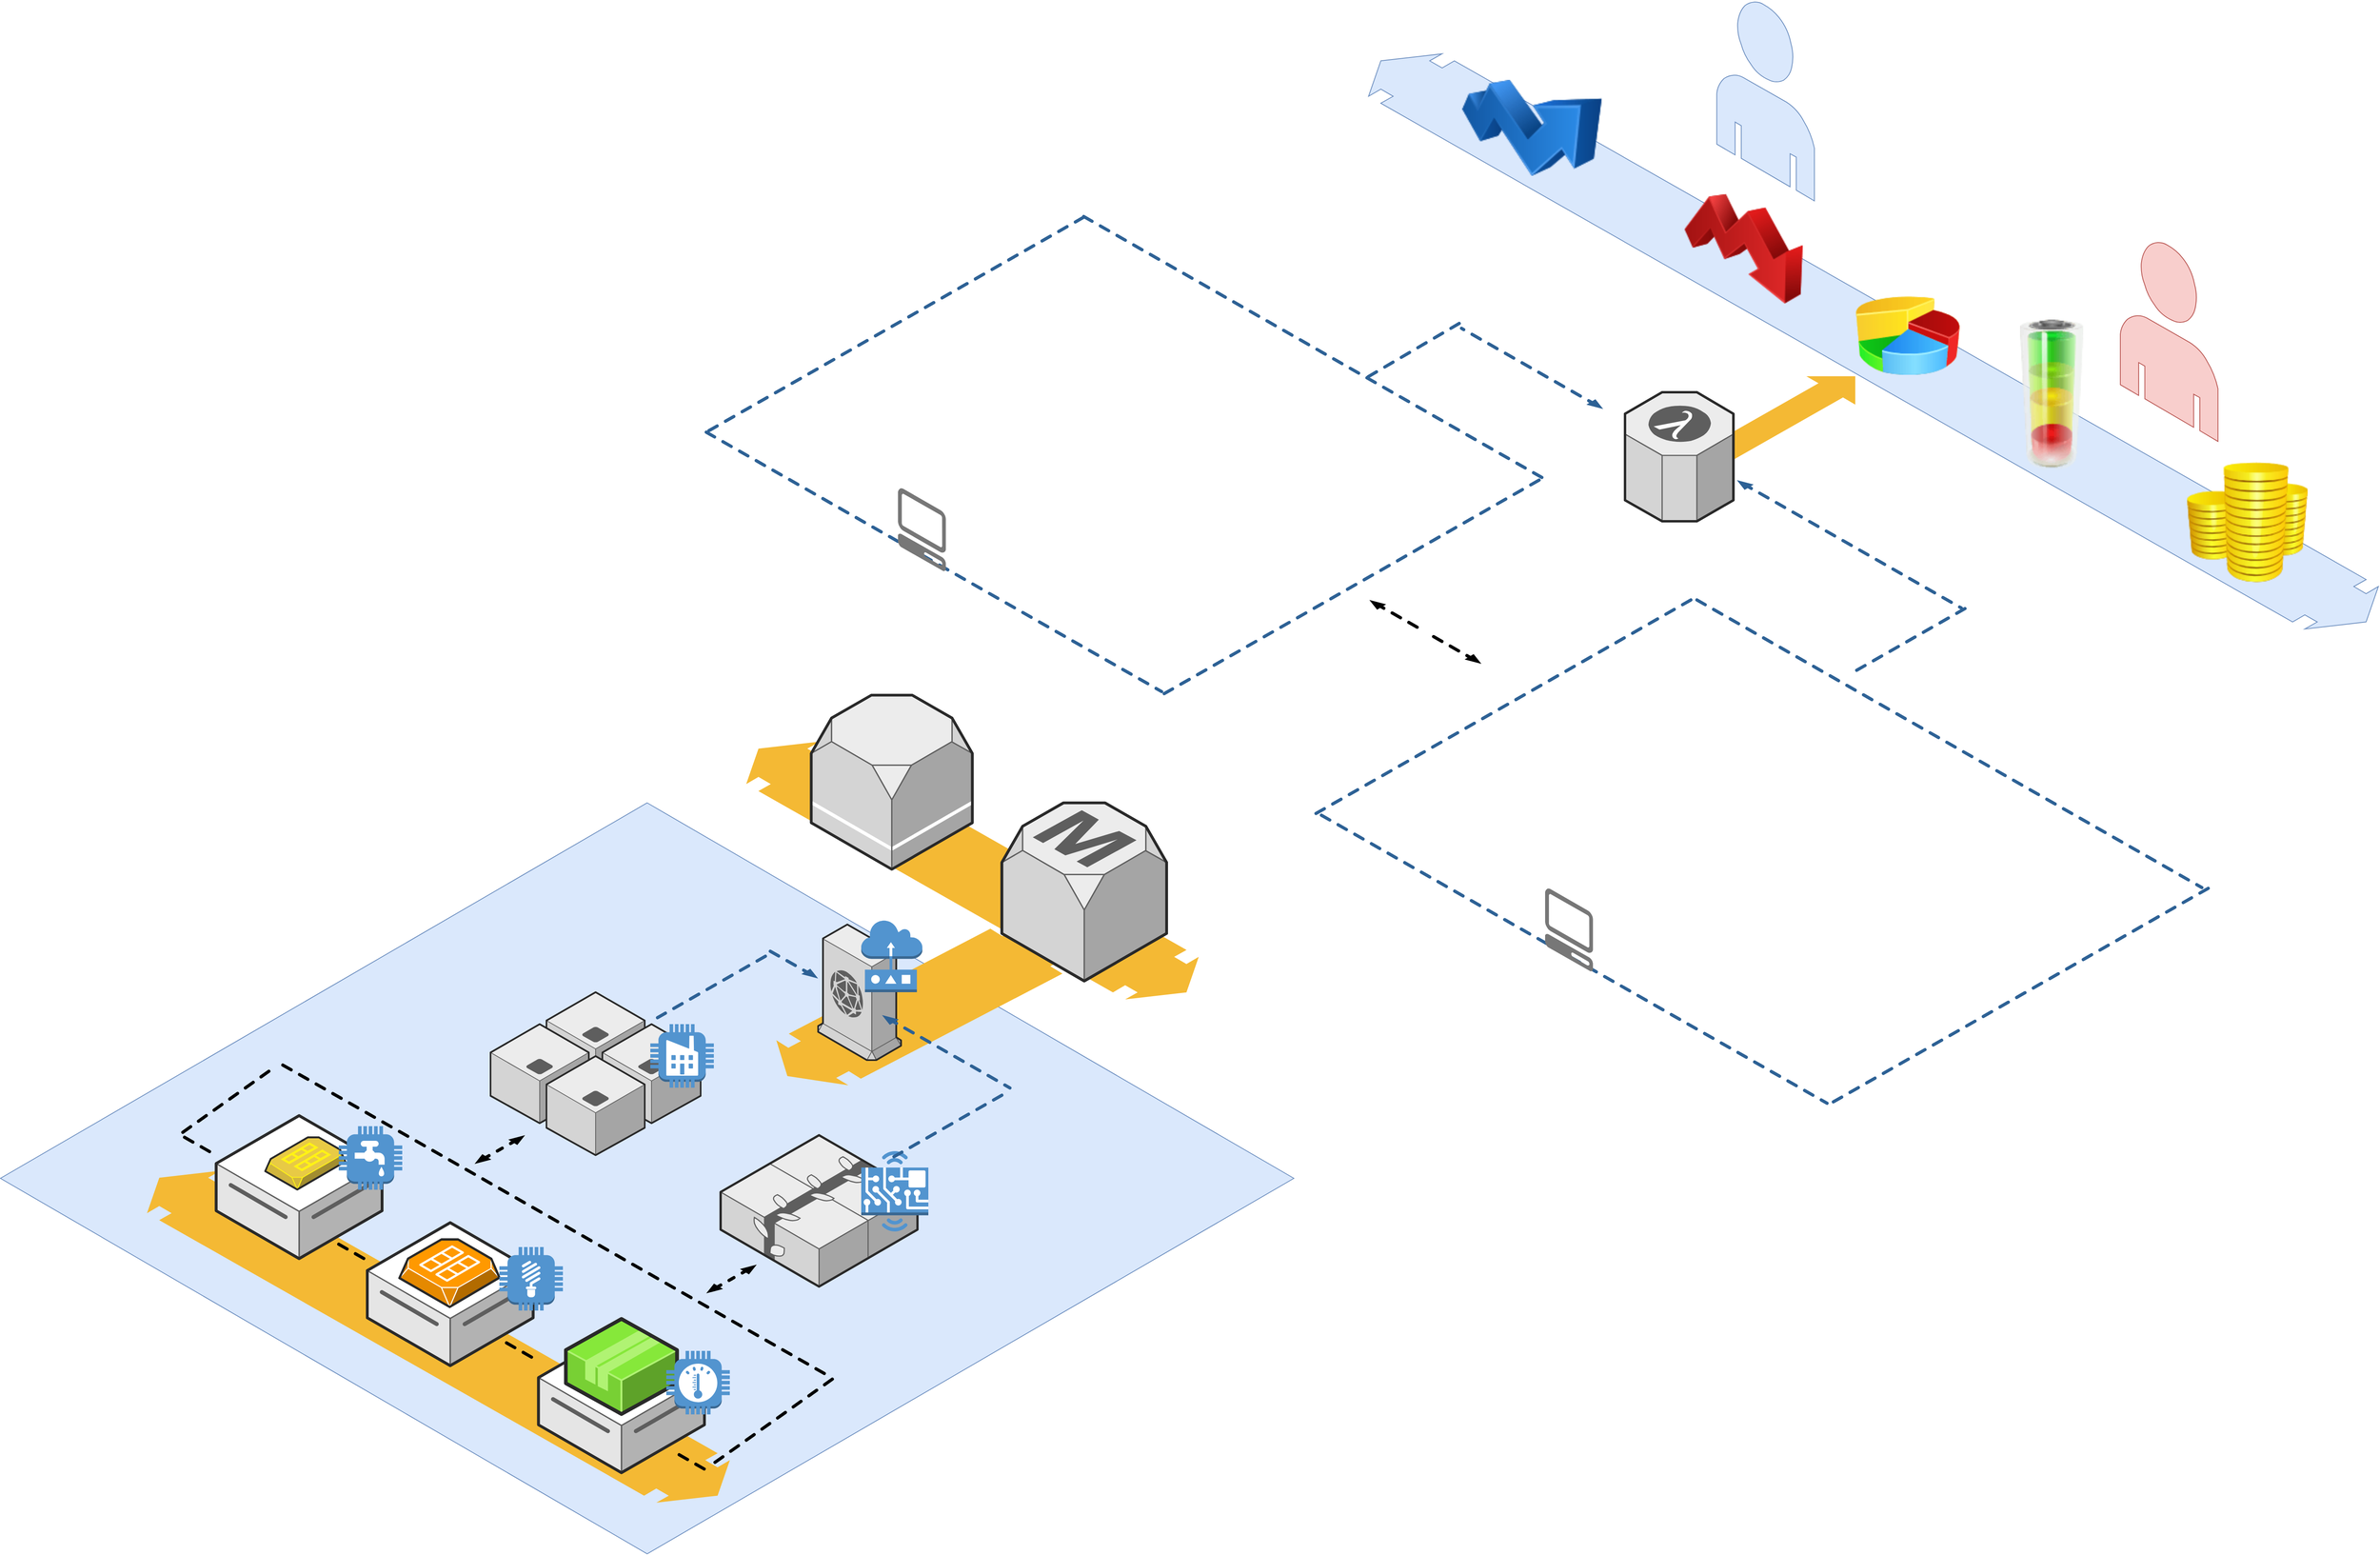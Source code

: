 <mxfile version="17.4.6" type="github">
  <diagram name="Page-1" id="aaaa8250-4180-3840-79b5-4cada1eebb92">
    <mxGraphModel dx="4886" dy="3048" grid="1" gridSize="10" guides="1" tooltips="1" connect="1" arrows="1" fold="1" page="1" pageScale="1" pageWidth="850" pageHeight="1100" background="none" math="0" shadow="0">
      <root>
        <mxCell id="0" />
        <mxCell id="1" parent="0" />
        <mxCell id="wbPkBzlgyK-gbSIn6uKV-24" value="" style="verticalLabelPosition=bottom;html=1;verticalAlign=top;strokeWidth=1;align=center;outlineConnect=0;dashed=0;outlineConnect=0;shape=mxgraph.aws3d.spot2;fillColor=#dae8fc;strokeColor=#6c8ebf;aspect=fixed;shadow=0;sketch=0;" vertex="1" parent="1">
          <mxGeometry x="-673.41" y="1114" width="1618.91" height="940" as="geometry" />
        </mxCell>
        <mxCell id="wbPkBzlgyK-gbSIn6uKV-121" value="" style="verticalLabelPosition=bottom;html=1;verticalAlign=top;strokeWidth=1;align=center;outlineConnect=0;dashed=0;outlineConnect=0;shape=mxgraph.aws3d.flatDoubleEdge2;strokeColor=none;fillColor=#F4B934;aspect=fixed;shadow=0;sketch=0;fontSize=38;" vertex="1" parent="1">
          <mxGeometry x="-490" y="1574.42" width="729.58" height="415.58" as="geometry" />
        </mxCell>
        <mxCell id="wbPkBzlgyK-gbSIn6uKV-47" value="" style="group" vertex="1" connectable="0" parent="1">
          <mxGeometry x="-60" y="1351" width="335.03" height="224" as="geometry" />
        </mxCell>
        <mxCell id="wbPkBzlgyK-gbSIn6uKV-43" value="" style="verticalLabelPosition=bottom;html=1;verticalAlign=top;strokeWidth=1;align=center;outlineConnect=0;dashed=0;outlineConnect=0;shape=mxgraph.aws3d.application_server;fillColor=#ECECEC;strokeColor=#5E5E5E;aspect=fixed;shadow=0;sketch=0;" vertex="1" parent="wbPkBzlgyK-gbSIn6uKV-47">
          <mxGeometry x="70" width="123" height="124" as="geometry" />
        </mxCell>
        <mxCell id="wbPkBzlgyK-gbSIn6uKV-44" value="" style="verticalLabelPosition=bottom;html=1;verticalAlign=top;strokeWidth=1;align=center;outlineConnect=0;dashed=0;outlineConnect=0;shape=mxgraph.aws3d.application_server;fillColor=#ECECEC;strokeColor=#5E5E5E;aspect=fixed;shadow=0;sketch=0;" vertex="1" parent="wbPkBzlgyK-gbSIn6uKV-47">
          <mxGeometry y="40" width="123" height="124" as="geometry" />
        </mxCell>
        <mxCell id="wbPkBzlgyK-gbSIn6uKV-45" value="" style="verticalLabelPosition=bottom;html=1;verticalAlign=top;strokeWidth=1;align=center;outlineConnect=0;dashed=0;outlineConnect=0;shape=mxgraph.aws3d.application_server;fillColor=#ECECEC;strokeColor=#5E5E5E;aspect=fixed;shadow=0;sketch=0;" vertex="1" parent="wbPkBzlgyK-gbSIn6uKV-47">
          <mxGeometry x="140" y="40" width="123" height="124" as="geometry" />
        </mxCell>
        <mxCell id="wbPkBzlgyK-gbSIn6uKV-46" value="" style="verticalLabelPosition=bottom;html=1;verticalAlign=top;strokeWidth=1;align=center;outlineConnect=0;dashed=0;outlineConnect=0;shape=mxgraph.aws3d.application_server;fillColor=#ECECEC;strokeColor=#5E5E5E;aspect=fixed;shadow=0;sketch=0;" vertex="1" parent="wbPkBzlgyK-gbSIn6uKV-47">
          <mxGeometry x="70" y="80" width="123" height="124" as="geometry" />
        </mxCell>
        <mxCell id="wbPkBzlgyK-gbSIn6uKV-63" value="" style="outlineConnect=0;dashed=0;verticalLabelPosition=bottom;verticalAlign=top;align=center;html=1;shape=mxgraph.aws3.factory;fillColor=#5294CF;gradientColor=none;shadow=0;sketch=0;" vertex="1" parent="wbPkBzlgyK-gbSIn6uKV-47">
          <mxGeometry x="200" y="40" width="79.5" height="79.5" as="geometry" />
        </mxCell>
        <mxCell id="wbPkBzlgyK-gbSIn6uKV-55" value="" style="verticalLabelPosition=bottom;html=1;verticalAlign=top;strokeWidth=1;align=center;outlineConnect=0;dashed=0;outlineConnect=0;shape=mxgraph.aws3d.dataServer;strokeColor=#5E5E5E;aspect=fixed;shadow=0;sketch=0;" vertex="1" parent="1">
          <mxGeometry x="-403.45" y="1505.5" width="207.71" height="179" as="geometry" />
        </mxCell>
        <mxCell id="wbPkBzlgyK-gbSIn6uKV-57" value="" style="verticalLabelPosition=bottom;html=1;verticalAlign=top;strokeWidth=1;align=center;outlineConnect=0;dashed=0;outlineConnect=0;shape=mxgraph.aws3d.ami;aspect=fixed;fillColor=#E8CA45;strokeColor=#FFF215;shadow=0;sketch=0;" vertex="1" parent="1">
          <mxGeometry x="-342" y="1532.65" width="100.21" height="65.35" as="geometry" />
        </mxCell>
        <mxCell id="wbPkBzlgyK-gbSIn6uKV-61" value="" style="group" vertex="1" connectable="0" parent="1">
          <mxGeometry x="-214.32" y="1639.5" width="244.88" height="179" as="geometry" />
        </mxCell>
        <mxCell id="wbPkBzlgyK-gbSIn6uKV-58" value="" style="verticalLabelPosition=bottom;html=1;verticalAlign=top;strokeWidth=1;align=center;outlineConnect=0;dashed=0;outlineConnect=0;shape=mxgraph.aws3d.dataServer;strokeColor=#5E5E5E;aspect=fixed;shadow=0;sketch=0;" vertex="1" parent="wbPkBzlgyK-gbSIn6uKV-61">
          <mxGeometry width="207.71" height="179" as="geometry" />
        </mxCell>
        <mxCell id="wbPkBzlgyK-gbSIn6uKV-60" value="" style="verticalLabelPosition=bottom;html=1;verticalAlign=top;strokeWidth=1;align=center;outlineConnect=0;dashed=0;outlineConnect=0;shape=mxgraph.aws3d.ami2;aspect=fixed;fillColor=#FF9900;strokeColor=#ffffff;shadow=0;sketch=0;" vertex="1" parent="wbPkBzlgyK-gbSIn6uKV-61">
          <mxGeometry x="40.32" y="21" width="125.06" height="84.5" as="geometry" />
        </mxCell>
        <mxCell id="wbPkBzlgyK-gbSIn6uKV-41" value="" style="outlineConnect=0;dashed=0;verticalLabelPosition=bottom;verticalAlign=top;align=center;html=1;shape=mxgraph.aws3.lightbulb;fillColor=#5294CF;gradientColor=none;shadow=0;sketch=0;" vertex="1" parent="wbPkBzlgyK-gbSIn6uKV-61">
          <mxGeometry x="165.38" y="30.5" width="79.5" height="79.5" as="geometry" />
        </mxCell>
        <mxCell id="wbPkBzlgyK-gbSIn6uKV-40" value="" style="outlineConnect=0;dashed=0;verticalLabelPosition=bottom;verticalAlign=top;align=center;html=1;shape=mxgraph.aws3.utility;fillColor=#5294CF;gradientColor=none;shadow=0;sketch=0;" vertex="1" parent="1">
          <mxGeometry x="-250" y="1518.75" width="79.5" height="79.5" as="geometry" />
        </mxCell>
        <mxCell id="wbPkBzlgyK-gbSIn6uKV-62" value="" style="group" vertex="1" connectable="0" parent="1">
          <mxGeometry y="1760" width="374.14" height="273.56" as="geometry" />
        </mxCell>
        <mxCell id="wbPkBzlgyK-gbSIn6uKV-54" value="" style="verticalLabelPosition=bottom;html=1;verticalAlign=top;strokeWidth=1;align=center;outlineConnect=0;dashed=0;outlineConnect=0;shape=mxgraph.aws3d.dataServer;strokeColor=#5E5E5E;aspect=fixed;shadow=0;sketch=0;" vertex="1" parent="wbPkBzlgyK-gbSIn6uKV-62">
          <mxGeometry y="13.5" width="207.71" height="179" as="geometry" />
        </mxCell>
        <mxCell id="wbPkBzlgyK-gbSIn6uKV-29" value="" style="verticalLabelPosition=bottom;html=1;verticalAlign=top;strokeWidth=1;align=center;outlineConnect=0;dashed=0;outlineConnect=0;shape=mxgraph.aws3d.application2;fillColor=#86E83A;strokeColor=#B0F373;aspect=fixed;shadow=0;sketch=0;" vertex="1" parent="wbPkBzlgyK-gbSIn6uKV-62">
          <mxGeometry x="34.26" width="139.2" height="119" as="geometry" />
        </mxCell>
        <mxCell id="wbPkBzlgyK-gbSIn6uKV-42" value="" style="outlineConnect=0;dashed=0;verticalLabelPosition=bottom;verticalAlign=top;align=center;html=1;shape=mxgraph.aws3.thermostat;fillColor=#5294CF;gradientColor=none;shadow=0;sketch=0;" vertex="1" parent="wbPkBzlgyK-gbSIn6uKV-62">
          <mxGeometry x="160" y="40" width="79.5" height="79.5" as="geometry" />
        </mxCell>
        <mxCell id="wbPkBzlgyK-gbSIn6uKV-125" value="" style="verticalLabelPosition=bottom;html=1;verticalAlign=top;strokeWidth=1;align=center;outlineConnect=0;dashed=0;outlineConnect=0;shape=mxgraph.aws3d.dashedArrowlessEdge2;strokeColor=#000000;aspect=fixed;shadow=0;sketch=0;fontSize=38;" vertex="1" parent="wbPkBzlgyK-gbSIn6uKV-62">
          <mxGeometry x="176.11" y="170" width="31.6" height="18" as="geometry" />
        </mxCell>
        <mxCell id="wbPkBzlgyK-gbSIn6uKV-127" value="" style="verticalLabelPosition=bottom;html=1;verticalAlign=top;strokeWidth=1;align=center;outlineConnect=0;dashed=0;outlineConnect=0;shape=mxgraph.aws3d.dashedArrowlessEdge2;strokeColor=#000000;aspect=fixed;shadow=0;sketch=0;fontSize=38;rotation=-65;" vertex="1" parent="wbPkBzlgyK-gbSIn6uKV-62">
          <mxGeometry x="216.14" y="81.94" width="158" height="90" as="geometry" />
        </mxCell>
        <mxCell id="wbPkBzlgyK-gbSIn6uKV-76" value="" style="group" vertex="1" connectable="0" parent="1">
          <mxGeometry x="228" y="1530" width="420" height="207.5" as="geometry" />
        </mxCell>
        <mxCell id="1a8abee3a6cfdf20-19" value="" style="verticalLabelPosition=bottom;html=1;verticalAlign=top;strokeWidth=1;dashed=0;shape=mxgraph.aws3d.elasticBeanstalk;fillColor=#ECECEC;strokeColor=#5E5E5E;aspect=fixed;rounded=1;shadow=0;comic=0;fontSize=12" parent="wbPkBzlgyK-gbSIn6uKV-76" vertex="1">
          <mxGeometry width="246.35" height="189.5" as="geometry" />
        </mxCell>
        <mxCell id="wbPkBzlgyK-gbSIn6uKV-72" value="" style="outlineConnect=0;dashed=0;verticalLabelPosition=bottom;verticalAlign=top;align=center;html=1;shape=mxgraph.aws3.hardware_board;fillColor=#5294CF;gradientColor=none;shadow=0;sketch=0;" vertex="1" parent="wbPkBzlgyK-gbSIn6uKV-76">
          <mxGeometry x="176" y="20" width="84" height="100.5" as="geometry" />
        </mxCell>
        <mxCell id="wbPkBzlgyK-gbSIn6uKV-103" value="" style="group" vertex="1" connectable="0" parent="1">
          <mxGeometry x="210" y="380" width="1508.23" height="740" as="geometry" />
        </mxCell>
        <mxCell id="wbPkBzlgyK-gbSIn6uKV-86" value="" style="verticalLabelPosition=bottom;html=1;verticalAlign=top;strokeWidth=1;align=center;outlineConnect=0;outlineConnect=0;shape=mxgraph.aws3d.dashedArrowlessEdge2;strokeColor=#2D6195;aspect=fixed;shadow=0;sketch=0;" vertex="1" parent="wbPkBzlgyK-gbSIn6uKV-103">
          <mxGeometry y="270" width="570" height="324.68" as="geometry" />
        </mxCell>
        <mxCell id="wbPkBzlgyK-gbSIn6uKV-88" value="" style="verticalLabelPosition=bottom;html=1;verticalAlign=top;strokeWidth=1;align=center;outlineConnect=0;dashed=0;outlineConnect=0;shape=mxgraph.aws3d.dashedArrowlessEdge2;strokeColor=#2D6195;aspect=fixed;shadow=0;sketch=0;" vertex="1" parent="wbPkBzlgyK-gbSIn6uKV-103">
          <mxGeometry x="472.44" width="579.34" height="330" as="geometry" />
        </mxCell>
        <mxCell id="wbPkBzlgyK-gbSIn6uKV-94" value="" style="verticalLabelPosition=bottom;html=1;verticalAlign=top;strokeWidth=1;align=center;outlineConnect=0;dashed=0;outlineConnect=0;shape=mxgraph.aws3d.dashedArrowlessEdge2;strokeColor=#2D6195;aspect=fixed;shadow=0;sketch=0;direction=south;" vertex="1" parent="wbPkBzlgyK-gbSIn6uKV-103">
          <mxGeometry y="0.89" width="472.44" height="269.11" as="geometry" />
        </mxCell>
        <mxCell id="wbPkBzlgyK-gbSIn6uKV-95" value="" style="verticalLabelPosition=bottom;html=1;verticalAlign=top;strokeWidth=1;align=center;outlineConnect=0;dashed=0;outlineConnect=0;shape=mxgraph.aws3d.dashedArrowlessEdge2;strokeColor=#2D6195;aspect=fixed;shadow=0;sketch=0;direction=south;" vertex="1" parent="wbPkBzlgyK-gbSIn6uKV-103">
          <mxGeometry x="570" y="330" width="472.44" height="269.11" as="geometry" />
        </mxCell>
        <mxCell id="wbPkBzlgyK-gbSIn6uKV-109" value="" style="verticalLabelPosition=bottom;html=1;verticalAlign=top;strokeWidth=1;align=center;outlineConnect=0;dashed=0;outlineConnect=0;shape=mxgraph.aws3d.client;aspect=fixed;strokeColor=none;fillColor=#777777;shadow=0;sketch=0;" vertex="1" parent="wbPkBzlgyK-gbSIn6uKV-103">
          <mxGeometry x="240" y="340" width="60" height="104" as="geometry" />
        </mxCell>
        <mxCell id="wbPkBzlgyK-gbSIn6uKV-203" value="" style="verticalLabelPosition=bottom;html=1;verticalAlign=top;strokeWidth=1;align=center;outlineConnect=0;dashed=0;outlineConnect=0;shape=mxgraph.aws3d.dashedArrowlessEdge2;strokeColor=#2D6195;aspect=fixed;shadow=0;sketch=0;fontSize=38;rotation=-60;" vertex="1" parent="wbPkBzlgyK-gbSIn6uKV-103">
          <mxGeometry x="828.13" y="131.49" width="120" height="68.35" as="geometry" />
        </mxCell>
        <mxCell id="wbPkBzlgyK-gbSIn6uKV-207" value="" style="verticalLabelPosition=bottom;html=1;verticalAlign=top;strokeWidth=1;align=center;outlineConnect=0;dashed=0;outlineConnect=0;shape=mxgraph.aws3d.flatEdge2;strokeColor=none;fillColor=#F4B934;aspect=fixed;shadow=0;sketch=0;fontSize=38;" vertex="1" parent="wbPkBzlgyK-gbSIn6uKV-103">
          <mxGeometry x="1210" y="200" width="228.23" height="130" as="geometry" />
        </mxCell>
        <mxCell id="wbPkBzlgyK-gbSIn6uKV-104" value="" style="group" vertex="1" connectable="0" parent="1">
          <mxGeometry x="970" y="860" width="1146.93" height="630.11" as="geometry" />
        </mxCell>
        <mxCell id="wbPkBzlgyK-gbSIn6uKV-87" value="" style="verticalLabelPosition=bottom;html=1;verticalAlign=top;strokeWidth=1;align=center;outlineConnect=0;dashed=0;outlineConnect=0;shape=mxgraph.aws3d.dashedArrowlessEdge2;strokeColor=#2D6195;aspect=fixed;shadow=0;sketch=0;" vertex="1" parent="wbPkBzlgyK-gbSIn6uKV-104">
          <mxGeometry x="10" y="269.5" width="632.88" height="360.5" as="geometry" />
        </mxCell>
        <mxCell id="wbPkBzlgyK-gbSIn6uKV-89" value="" style="verticalLabelPosition=bottom;html=1;verticalAlign=top;strokeWidth=1;align=center;outlineConnect=0;dashed=0;outlineConnect=0;shape=mxgraph.aws3d.dashedArrowlessEdge2;strokeColor=#2D6195;aspect=fixed;shadow=0;sketch=0;" vertex="1" parent="wbPkBzlgyK-gbSIn6uKV-104">
          <mxGeometry x="480" width="632" height="360" as="geometry" />
        </mxCell>
        <mxCell id="wbPkBzlgyK-gbSIn6uKV-97" value="" style="verticalLabelPosition=bottom;html=1;verticalAlign=top;strokeWidth=1;align=center;outlineConnect=0;dashed=0;outlineConnect=0;shape=mxgraph.aws3d.dashedArrowlessEdge2;strokeColor=#2D6195;aspect=fixed;shadow=0;sketch=0;direction=south;" vertex="1" parent="wbPkBzlgyK-gbSIn6uKV-104">
          <mxGeometry width="472.44" height="269.11" as="geometry" />
        </mxCell>
        <mxCell id="wbPkBzlgyK-gbSIn6uKV-98" value="" style="verticalLabelPosition=bottom;html=1;verticalAlign=top;strokeWidth=1;align=center;outlineConnect=0;dashed=0;outlineConnect=0;shape=mxgraph.aws3d.dashedArrowlessEdge2;strokeColor=#2D6195;aspect=fixed;shadow=0;sketch=0;direction=south;" vertex="1" parent="wbPkBzlgyK-gbSIn6uKV-104">
          <mxGeometry x="647.56" y="361" width="472.44" height="269.11" as="geometry" />
        </mxCell>
        <mxCell id="wbPkBzlgyK-gbSIn6uKV-117" value="" style="verticalLabelPosition=bottom;html=1;verticalAlign=top;strokeWidth=1;align=center;outlineConnect=0;dashed=0;outlineConnect=0;shape=mxgraph.aws3d.client;aspect=fixed;strokeColor=none;fillColor=#777777;shadow=0;sketch=0;" vertex="1" parent="wbPkBzlgyK-gbSIn6uKV-104">
          <mxGeometry x="290" y="361" width="60" height="104" as="geometry" />
        </mxCell>
        <mxCell id="wbPkBzlgyK-gbSIn6uKV-177" value="" style="verticalLabelPosition=bottom;html=1;verticalAlign=top;strokeWidth=1;align=center;outlineConnect=0;dashed=0;outlineConnect=0;shape=mxgraph.aws3d.dashedEdge2;strokeColor=#000000;aspect=fixed;shadow=0;sketch=0;fontSize=38;flipH=1;direction=west;" vertex="1" parent="wbPkBzlgyK-gbSIn6uKV-104">
          <mxGeometry x="140" y="40" width="70.22" height="40" as="geometry" />
        </mxCell>
        <mxCell id="wbPkBzlgyK-gbSIn6uKV-205" value="" style="verticalLabelPosition=bottom;html=1;verticalAlign=top;strokeWidth=1;align=center;outlineConnect=0;dashed=0;outlineConnect=0;shape=mxgraph.aws3d.dashedArrowlessEdge2;strokeColor=#2D6195;aspect=fixed;shadow=0;sketch=0;fontSize=38;flipV=1;" vertex="1" parent="wbPkBzlgyK-gbSIn6uKV-104">
          <mxGeometry x="680" y="10" width="136.93" height="78" as="geometry" />
        </mxCell>
        <mxCell id="wbPkBzlgyK-gbSIn6uKV-108" value="" style="verticalLabelPosition=bottom;html=1;verticalAlign=top;strokeWidth=1;align=center;outlineConnect=0;dashed=0;outlineConnect=0;shape=mxgraph.aws3d.flatDoubleEdge2;strokeColor=none;fillColor=#F4B934;aspect=fixed;shadow=0;sketch=0;" vertex="1" parent="1">
          <mxGeometry x="260" y="1037.34" width="566.45" height="322.66" as="geometry" />
        </mxCell>
        <mxCell id="wbPkBzlgyK-gbSIn6uKV-107" value="" style="verticalLabelPosition=bottom;html=1;verticalAlign=top;strokeWidth=1;align=center;outlineConnect=0;dashed=0;outlineConnect=0;shape=mxgraph.aws3d.rds;fillColor=#ECECEC;strokeColor=#5E5E5E;aspect=fixed;shadow=0;sketch=0;" vertex="1" parent="1">
          <mxGeometry x="341.44" y="979.11" width="201.61" height="218" as="geometry" />
        </mxCell>
        <mxCell id="wbPkBzlgyK-gbSIn6uKV-124" value="" style="verticalLabelPosition=bottom;html=1;verticalAlign=top;strokeWidth=1;align=center;outlineConnect=0;dashed=0;outlineConnect=0;shape=mxgraph.aws3d.dashedArrowlessEdge2;strokeColor=#000000;aspect=fixed;shadow=0;sketch=0;fontSize=38;" vertex="1" parent="1">
          <mxGeometry x="-320" y="1442.22" width="680.79" height="387.78" as="geometry" />
        </mxCell>
        <mxCell id="wbPkBzlgyK-gbSIn6uKV-129" value="" style="group" vertex="1" connectable="0" parent="1">
          <mxGeometry x="210.0" y="1692" width="63.2" height="36" as="geometry" />
        </mxCell>
        <mxCell id="wbPkBzlgyK-gbSIn6uKV-126" value="" style="verticalLabelPosition=bottom;html=1;verticalAlign=top;strokeWidth=1;align=center;outlineConnect=0;dashed=0;outlineConnect=0;shape=mxgraph.aws3d.dashedEdge2;strokeColor=#000000;aspect=fixed;shadow=0;sketch=0;fontSize=38;" vertex="1" parent="wbPkBzlgyK-gbSIn6uKV-129">
          <mxGeometry x="31.6" width="31.6" height="18" as="geometry" />
        </mxCell>
        <mxCell id="wbPkBzlgyK-gbSIn6uKV-128" value="" style="verticalLabelPosition=bottom;html=1;verticalAlign=top;strokeWidth=1;align=center;outlineConnect=0;dashed=0;outlineConnect=0;shape=mxgraph.aws3d.dashedEdge2;strokeColor=#000000;aspect=fixed;shadow=0;sketch=0;fontSize=38;direction=west;" vertex="1" parent="wbPkBzlgyK-gbSIn6uKV-129">
          <mxGeometry y="18" width="31.6" height="18" as="geometry" />
        </mxCell>
        <mxCell id="wbPkBzlgyK-gbSIn6uKV-130" value="" style="group" vertex="1" connectable="0" parent="1">
          <mxGeometry x="-80.0" y="1530" width="63.2" height="36" as="geometry" />
        </mxCell>
        <mxCell id="wbPkBzlgyK-gbSIn6uKV-131" value="" style="verticalLabelPosition=bottom;html=1;verticalAlign=top;strokeWidth=1;align=center;outlineConnect=0;dashed=0;outlineConnect=0;shape=mxgraph.aws3d.dashedEdge2;strokeColor=#000000;aspect=fixed;shadow=0;sketch=0;fontSize=38;" vertex="1" parent="wbPkBzlgyK-gbSIn6uKV-130">
          <mxGeometry x="31.6" width="31.6" height="18" as="geometry" />
        </mxCell>
        <mxCell id="wbPkBzlgyK-gbSIn6uKV-132" value="" style="verticalLabelPosition=bottom;html=1;verticalAlign=top;strokeWidth=1;align=center;outlineConnect=0;dashed=0;outlineConnect=0;shape=mxgraph.aws3d.dashedEdge2;strokeColor=#000000;aspect=fixed;shadow=0;sketch=0;fontSize=38;direction=west;" vertex="1" parent="wbPkBzlgyK-gbSIn6uKV-130">
          <mxGeometry y="18" width="31.6" height="18" as="geometry" />
        </mxCell>
        <mxCell id="wbPkBzlgyK-gbSIn6uKV-143" value="" style="verticalLabelPosition=bottom;html=1;verticalAlign=top;strokeWidth=1;align=center;outlineConnect=0;dashed=0;outlineConnect=0;shape=mxgraph.aws3d.dashedArrowlessEdge2;strokeColor=#000000;aspect=fixed;shadow=0;sketch=0;fontSize=38;rotation=-65;" vertex="1" parent="1">
          <mxGeometry x="-448.99" y="1449.08" width="125.08" height="71.25" as="geometry" />
        </mxCell>
        <mxCell id="wbPkBzlgyK-gbSIn6uKV-157" value="" style="verticalLabelPosition=bottom;html=1;verticalAlign=top;strokeWidth=1;align=center;outlineConnect=0;dashed=0;outlineConnect=0;shape=mxgraph.aws3d.dashedArrowlessEdge2;strokeColor=#000000;aspect=fixed;shadow=0;sketch=0;fontSize=38;" vertex="1" parent="1">
          <mxGeometry x="-443" y="1532.65" width="36.87" height="21" as="geometry" />
        </mxCell>
        <mxCell id="wbPkBzlgyK-gbSIn6uKV-160" value="" style="verticalLabelPosition=bottom;html=1;verticalAlign=top;strokeWidth=1;align=center;outlineConnect=0;dashed=0;outlineConnect=0;shape=mxgraph.aws3d.flatDoubleEdge2;strokeColor=none;fillColor=#F4B934;aspect=fixed;shadow=0;sketch=0;fontSize=38;direction=west;flipV=1;rotation=2;" vertex="1" parent="1">
          <mxGeometry x="299.41" y="1259.91" width="370.31" height="210.93" as="geometry" />
        </mxCell>
        <mxCell id="wbPkBzlgyK-gbSIn6uKV-158" value="" style="verticalLabelPosition=bottom;html=1;verticalAlign=top;strokeWidth=1;align=center;outlineConnect=0;dashed=0;outlineConnect=0;shape=mxgraph.aws3d.dashedArrowlessEdge2;strokeColor=#000000;aspect=fixed;shadow=0;sketch=0;fontSize=38;" vertex="1" parent="1">
          <mxGeometry x="-40" y="1790" width="31.6" height="18" as="geometry" />
        </mxCell>
        <mxCell id="wbPkBzlgyK-gbSIn6uKV-159" value="" style="verticalLabelPosition=bottom;html=1;verticalAlign=top;strokeWidth=1;align=center;outlineConnect=0;dashed=0;outlineConnect=0;shape=mxgraph.aws3d.dashedArrowlessEdge2;strokeColor=#000000;aspect=fixed;shadow=0;sketch=0;fontSize=38;" vertex="1" parent="1">
          <mxGeometry x="-250" y="1666.5" width="31.6" height="18" as="geometry" />
        </mxCell>
        <mxCell id="wbPkBzlgyK-gbSIn6uKV-77" value="" style="verticalLabelPosition=bottom;html=1;verticalAlign=top;strokeWidth=1;align=center;outlineConnect=0;dashed=0;outlineConnect=0;shape=mxgraph.aws3d.cloudfront;fillColor=#ECECEC;strokeColor=#5E5E5E;aspect=fixed;shadow=0;sketch=0;" vertex="1" parent="1">
          <mxGeometry x="350" y="1266.2" width="103.8" height="169.8" as="geometry" />
        </mxCell>
        <mxCell id="wbPkBzlgyK-gbSIn6uKV-106" value="" style="verticalLabelPosition=bottom;html=1;verticalAlign=top;strokeWidth=1;align=center;outlineConnect=0;dashed=0;outlineConnect=0;shape=mxgraph.aws3d.rdsMaster;fillColor=#ECECEC;strokeColor=#5E5E5E;aspect=fixed;shadow=0;sketch=0;" vertex="1" parent="1">
          <mxGeometry x="580" y="1114" width="206.23" height="223" as="geometry" />
        </mxCell>
        <mxCell id="wbPkBzlgyK-gbSIn6uKV-85" value="" style="outlineConnect=0;dashed=0;verticalLabelPosition=bottom;verticalAlign=top;align=center;html=1;shape=mxgraph.aws3.sensor;fillColor=#5294CF;gradientColor=none;shadow=0;sketch=0;" vertex="1" parent="1">
          <mxGeometry x="404" y="1261" width="76.5" height="90" as="geometry" />
        </mxCell>
        <mxCell id="wbPkBzlgyK-gbSIn6uKV-176" value="" style="verticalLabelPosition=bottom;html=1;verticalAlign=top;strokeWidth=1;align=center;outlineConnect=0;dashed=0;outlineConnect=0;shape=mxgraph.aws3d.dashedEdge2;strokeColor=#000000;aspect=fixed;shadow=0;sketch=0;fontSize=38;flipH=1;" vertex="1" parent="1">
          <mxGeometry x="1040" y="860" width="70.22" height="40" as="geometry" />
        </mxCell>
        <mxCell id="wbPkBzlgyK-gbSIn6uKV-185" value="" style="verticalLabelPosition=bottom;html=1;verticalAlign=top;strokeWidth=1;align=center;outlineConnect=0;dashed=0;outlineConnect=0;shape=mxgraph.aws3d.end_user;strokeColor=#6c8ebf;fillColor=#dae8fc;aspect=fixed;shadow=0;sketch=0;fontSize=38;" vertex="1" parent="1">
          <mxGeometry x="1474.85" y="110" width="122.2" height="250.54" as="geometry" />
        </mxCell>
        <mxCell id="wbPkBzlgyK-gbSIn6uKV-196" value="" style="verticalLabelPosition=bottom;html=1;verticalAlign=top;strokeWidth=1;align=center;outlineConnect=0;dashed=0;outlineConnect=0;shape=mxgraph.aws3d.flatDoubleEdge2;strokeColor=#6c8ebf;fillColor=#dae8fc;aspect=fixed;shadow=0;sketch=0;fontSize=38;" vertex="1" parent="1">
          <mxGeometry x="1039" y="176.34" width="1263.99" height="720" as="geometry" />
        </mxCell>
        <mxCell id="wbPkBzlgyK-gbSIn6uKV-186" value="" style="verticalLabelPosition=bottom;html=1;verticalAlign=top;strokeWidth=1;align=center;outlineConnect=0;dashed=0;outlineConnect=0;shape=mxgraph.aws3d.end_user;strokeColor=#b85450;fillColor=#f8cecc;aspect=fixed;shadow=0;sketch=0;fontSize=38;" vertex="1" parent="1">
          <mxGeometry x="1980" y="411.07" width="122.2" height="250.54" as="geometry" />
        </mxCell>
        <mxCell id="wbPkBzlgyK-gbSIn6uKV-187" value="" style="image;html=1;image=img/lib/clip_art/finance/Stock_Down_128x128.png;shadow=0;sketch=0;fontSize=38;" vertex="1" parent="1">
          <mxGeometry x="1429" y="351" width="158" height="138" as="geometry" />
        </mxCell>
        <mxCell id="wbPkBzlgyK-gbSIn6uKV-189" value="" style="image;html=1;image=img/lib/clip_art/finance/Pie_Chart_128x128.png;shadow=0;sketch=0;fontSize=38;" vertex="1" parent="1">
          <mxGeometry x="1649" y="469" width="130" height="120" as="geometry" />
        </mxCell>
        <mxCell id="wbPkBzlgyK-gbSIn6uKV-190" value="" style="image;html=1;image=img/lib/clip_art/finance/Stock_Up_128x128.png;shadow=0;sketch=0;fontSize=38;" vertex="1" parent="1">
          <mxGeometry x="1149" y="209" width="190" height="120" as="geometry" />
        </mxCell>
        <mxCell id="wbPkBzlgyK-gbSIn6uKV-194" value="" style="image;html=1;image=img/lib/clip_art/general/Battery_allstates_128x128.png;shadow=0;sketch=0;fontSize=38;" vertex="1" parent="1">
          <mxGeometry x="1759" y="509" width="270" height="190" as="geometry" />
        </mxCell>
        <mxCell id="wbPkBzlgyK-gbSIn6uKV-195" value="" style="image;html=1;image=img/lib/clip_art/finance/Coins_128x128.png;shadow=0;sketch=0;fontSize=38;" vertex="1" parent="1">
          <mxGeometry x="2039" y="687.28" width="200" height="150.83" as="geometry" />
        </mxCell>
        <mxCell id="wbPkBzlgyK-gbSIn6uKV-200" value="" style="verticalLabelPosition=bottom;html=1;verticalAlign=top;strokeWidth=1;align=center;outlineConnect=0;dashed=0;outlineConnect=0;shape=mxgraph.aws3d.lambda;fillColor=#ECECEC;strokeColor=#5E5E5E;aspect=fixed;shadow=0;sketch=0;fontSize=38;" vertex="1" parent="1">
          <mxGeometry x="1360" y="600" width="135.69" height="161.5" as="geometry" />
        </mxCell>
        <mxCell id="wbPkBzlgyK-gbSIn6uKV-204" value="" style="verticalLabelPosition=bottom;html=1;verticalAlign=top;strokeWidth=1;align=center;outlineConnect=0;dashed=0;outlineConnect=0;shape=mxgraph.aws3d.dashedEdge2;strokeColor=#2D6195;aspect=fixed;shadow=0;sketch=0;fontSize=38;flipV=1;" vertex="1" parent="1">
          <mxGeometry x="1155.35" y="520" width="177.31" height="101" as="geometry" />
        </mxCell>
        <mxCell id="wbPkBzlgyK-gbSIn6uKV-206" value="" style="verticalLabelPosition=bottom;html=1;verticalAlign=top;strokeWidth=1;align=center;outlineConnect=0;dashed=0;outlineConnect=0;shape=mxgraph.aws3d.dashedEdge2;strokeColor=#2D6195;aspect=fixed;shadow=0;sketch=0;fontSize=38;flipV=1;direction=west;" vertex="1" parent="1">
          <mxGeometry x="1500" y="710" width="280.88" height="160" as="geometry" />
        </mxCell>
        <mxCell id="wbPkBzlgyK-gbSIn6uKV-208" value="" style="verticalLabelPosition=bottom;html=1;verticalAlign=top;strokeWidth=1;align=center;outlineConnect=0;dashed=0;outlineConnect=0;shape=mxgraph.aws3d.dashedEdge2;strokeColor=#2D6195;aspect=fixed;shadow=0;sketch=0;fontSize=38;flipV=1;direction=west;" vertex="1" parent="1">
          <mxGeometry x="430" y="1379.63" width="160.12" height="91.21" as="geometry" />
        </mxCell>
        <mxCell id="wbPkBzlgyK-gbSIn6uKV-209" value="" style="verticalLabelPosition=bottom;html=1;verticalAlign=top;strokeWidth=1;align=center;outlineConnect=0;dashed=0;outlineConnect=0;shape=mxgraph.aws3d.dashedEdge2;strokeColor=#2D6195;aspect=fixed;shadow=0;sketch=0;fontSize=38;flipV=1;" vertex="1" parent="1">
          <mxGeometry x="290" y="1299.64" width="60" height="34.18" as="geometry" />
        </mxCell>
        <mxCell id="wbPkBzlgyK-gbSIn6uKV-210" value="" style="verticalLabelPosition=bottom;html=1;verticalAlign=top;strokeWidth=1;align=center;outlineConnect=0;dashed=0;outlineConnect=0;shape=mxgraph.aws3d.dashedArrowlessEdge2;strokeColor=#2D6195;aspect=fixed;shadow=0;sketch=0;fontSize=38;flipH=1;" vertex="1" parent="1">
          <mxGeometry x="444.97" y="1480" width="135.03" height="76.91" as="geometry" />
        </mxCell>
        <mxCell id="wbPkBzlgyK-gbSIn6uKV-211" value="" style="verticalLabelPosition=bottom;html=1;verticalAlign=top;strokeWidth=1;align=center;outlineConnect=0;dashed=0;outlineConnect=0;shape=mxgraph.aws3d.dashedArrowlessEdge2;strokeColor=#2D6195;aspect=fixed;shadow=0;sketch=0;fontSize=38;flipH=1;" vertex="1" parent="1">
          <mxGeometry x="149" y="1306" width="135.03" height="76.91" as="geometry" />
        </mxCell>
      </root>
    </mxGraphModel>
  </diagram>
</mxfile>
